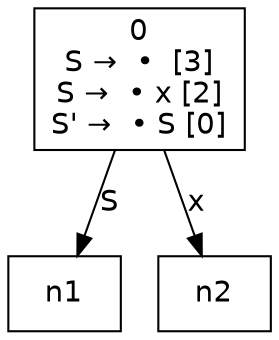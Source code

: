 digraph d{
node [fontname=Helvetica,shape=box];
edge [fontname=Helvetica];
n0 [label=<0<br />S →  •  [3]<br />S →  • x [2]<br />S' →  • S [0]>];
n0 -> n1 [label="S"];
n0 -> n2 [label="x"];
}